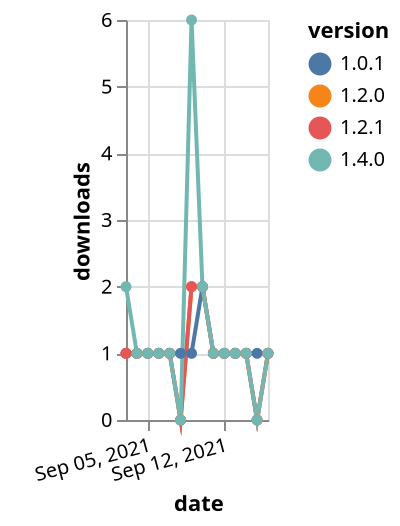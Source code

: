 {"$schema": "https://vega.github.io/schema/vega-lite/v5.json", "description": "A simple bar chart with embedded data.", "data": {"values": [{"date": "2021-09-03", "total": 169, "delta": 1, "version": "1.0.1"}, {"date": "2021-09-04", "total": 170, "delta": 1, "version": "1.0.1"}, {"date": "2021-09-05", "total": 171, "delta": 1, "version": "1.0.1"}, {"date": "2021-09-06", "total": 172, "delta": 1, "version": "1.0.1"}, {"date": "2021-09-07", "total": 173, "delta": 1, "version": "1.0.1"}, {"date": "2021-09-08", "total": 174, "delta": 1, "version": "1.0.1"}, {"date": "2021-09-09", "total": 175, "delta": 1, "version": "1.0.1"}, {"date": "2021-09-10", "total": 177, "delta": 2, "version": "1.0.1"}, {"date": "2021-09-11", "total": 178, "delta": 1, "version": "1.0.1"}, {"date": "2021-09-12", "total": 179, "delta": 1, "version": "1.0.1"}, {"date": "2021-09-13", "total": 180, "delta": 1, "version": "1.0.1"}, {"date": "2021-09-14", "total": 181, "delta": 1, "version": "1.0.1"}, {"date": "2021-09-15", "total": 182, "delta": 1, "version": "1.0.1"}, {"date": "2021-09-16", "total": 183, "delta": 1, "version": "1.0.1"}, {"date": "2021-09-03", "total": 155, "delta": 1, "version": "1.2.0"}, {"date": "2021-09-04", "total": 156, "delta": 1, "version": "1.2.0"}, {"date": "2021-09-05", "total": 157, "delta": 1, "version": "1.2.0"}, {"date": "2021-09-06", "total": 158, "delta": 1, "version": "1.2.0"}, {"date": "2021-09-07", "total": 159, "delta": 1, "version": "1.2.0"}, {"date": "2021-09-08", "total": 159, "delta": 0, "version": "1.2.0"}, {"date": "2021-09-09", "total": 161, "delta": 2, "version": "1.2.0"}, {"date": "2021-09-10", "total": 163, "delta": 2, "version": "1.2.0"}, {"date": "2021-09-11", "total": 164, "delta": 1, "version": "1.2.0"}, {"date": "2021-09-12", "total": 165, "delta": 1, "version": "1.2.0"}, {"date": "2021-09-13", "total": 166, "delta": 1, "version": "1.2.0"}, {"date": "2021-09-14", "total": 167, "delta": 1, "version": "1.2.0"}, {"date": "2021-09-15", "total": 167, "delta": 0, "version": "1.2.0"}, {"date": "2021-09-16", "total": 168, "delta": 1, "version": "1.2.0"}, {"date": "2021-09-03", "total": 136, "delta": 1, "version": "1.2.1"}, {"date": "2021-09-04", "total": 137, "delta": 1, "version": "1.2.1"}, {"date": "2021-09-05", "total": 138, "delta": 1, "version": "1.2.1"}, {"date": "2021-09-06", "total": 139, "delta": 1, "version": "1.2.1"}, {"date": "2021-09-07", "total": 140, "delta": 1, "version": "1.2.1"}, {"date": "2021-09-08", "total": 140, "delta": 0, "version": "1.2.1"}, {"date": "2021-09-09", "total": 142, "delta": 2, "version": "1.2.1"}, {"date": "2021-09-10", "total": 144, "delta": 2, "version": "1.2.1"}, {"date": "2021-09-11", "total": 145, "delta": 1, "version": "1.2.1"}, {"date": "2021-09-12", "total": 146, "delta": 1, "version": "1.2.1"}, {"date": "2021-09-13", "total": 147, "delta": 1, "version": "1.2.1"}, {"date": "2021-09-14", "total": 148, "delta": 1, "version": "1.2.1"}, {"date": "2021-09-15", "total": 148, "delta": 0, "version": "1.2.1"}, {"date": "2021-09-16", "total": 149, "delta": 1, "version": "1.2.1"}, {"date": "2021-09-03", "total": 124, "delta": 2, "version": "1.4.0"}, {"date": "2021-09-04", "total": 125, "delta": 1, "version": "1.4.0"}, {"date": "2021-09-05", "total": 126, "delta": 1, "version": "1.4.0"}, {"date": "2021-09-06", "total": 127, "delta": 1, "version": "1.4.0"}, {"date": "2021-09-07", "total": 128, "delta": 1, "version": "1.4.0"}, {"date": "2021-09-08", "total": 128, "delta": 0, "version": "1.4.0"}, {"date": "2021-09-09", "total": 134, "delta": 6, "version": "1.4.0"}, {"date": "2021-09-10", "total": 136, "delta": 2, "version": "1.4.0"}, {"date": "2021-09-11", "total": 137, "delta": 1, "version": "1.4.0"}, {"date": "2021-09-12", "total": 138, "delta": 1, "version": "1.4.0"}, {"date": "2021-09-13", "total": 139, "delta": 1, "version": "1.4.0"}, {"date": "2021-09-14", "total": 140, "delta": 1, "version": "1.4.0"}, {"date": "2021-09-15", "total": 140, "delta": 0, "version": "1.4.0"}, {"date": "2021-09-16", "total": 141, "delta": 1, "version": "1.4.0"}]}, "width": "container", "mark": {"type": "line", "point": {"filled": true}}, "encoding": {"x": {"field": "date", "type": "temporal", "timeUnit": "yearmonthdate", "title": "date", "axis": {"labelAngle": -15}}, "y": {"field": "delta", "type": "quantitative", "title": "downloads"}, "color": {"field": "version", "type": "nominal"}, "tooltip": {"field": "delta"}}}